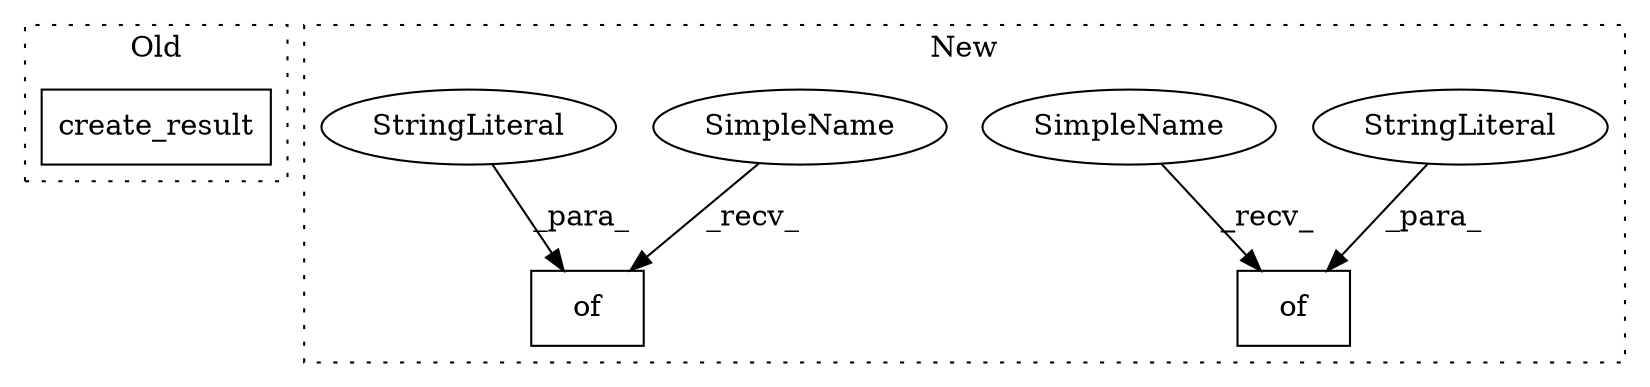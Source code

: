 digraph G {
subgraph cluster0 {
1 [label="create_result" a="32" s="7067,7175" l="14,1" shape="box"];
label = "Old";
style="dotted";
}
subgraph cluster1 {
2 [label="of" a="32" s="6472,6561" l="3,1" shape="box"];
3 [label="of" a="32" s="6567,6657" l="3,1" shape="box"];
4 [label="StringLiteral" a="45" s="6534" l="6" shape="ellipse"];
5 [label="StringLiteral" a="45" s="6570" l="6" shape="ellipse"];
6 [label="SimpleName" a="42" s="6468" l="3" shape="ellipse"];
7 [label="SimpleName" a="42" s="6563" l="3" shape="ellipse"];
label = "New";
style="dotted";
}
4 -> 2 [label="_para_"];
5 -> 3 [label="_para_"];
6 -> 2 [label="_recv_"];
7 -> 3 [label="_recv_"];
}